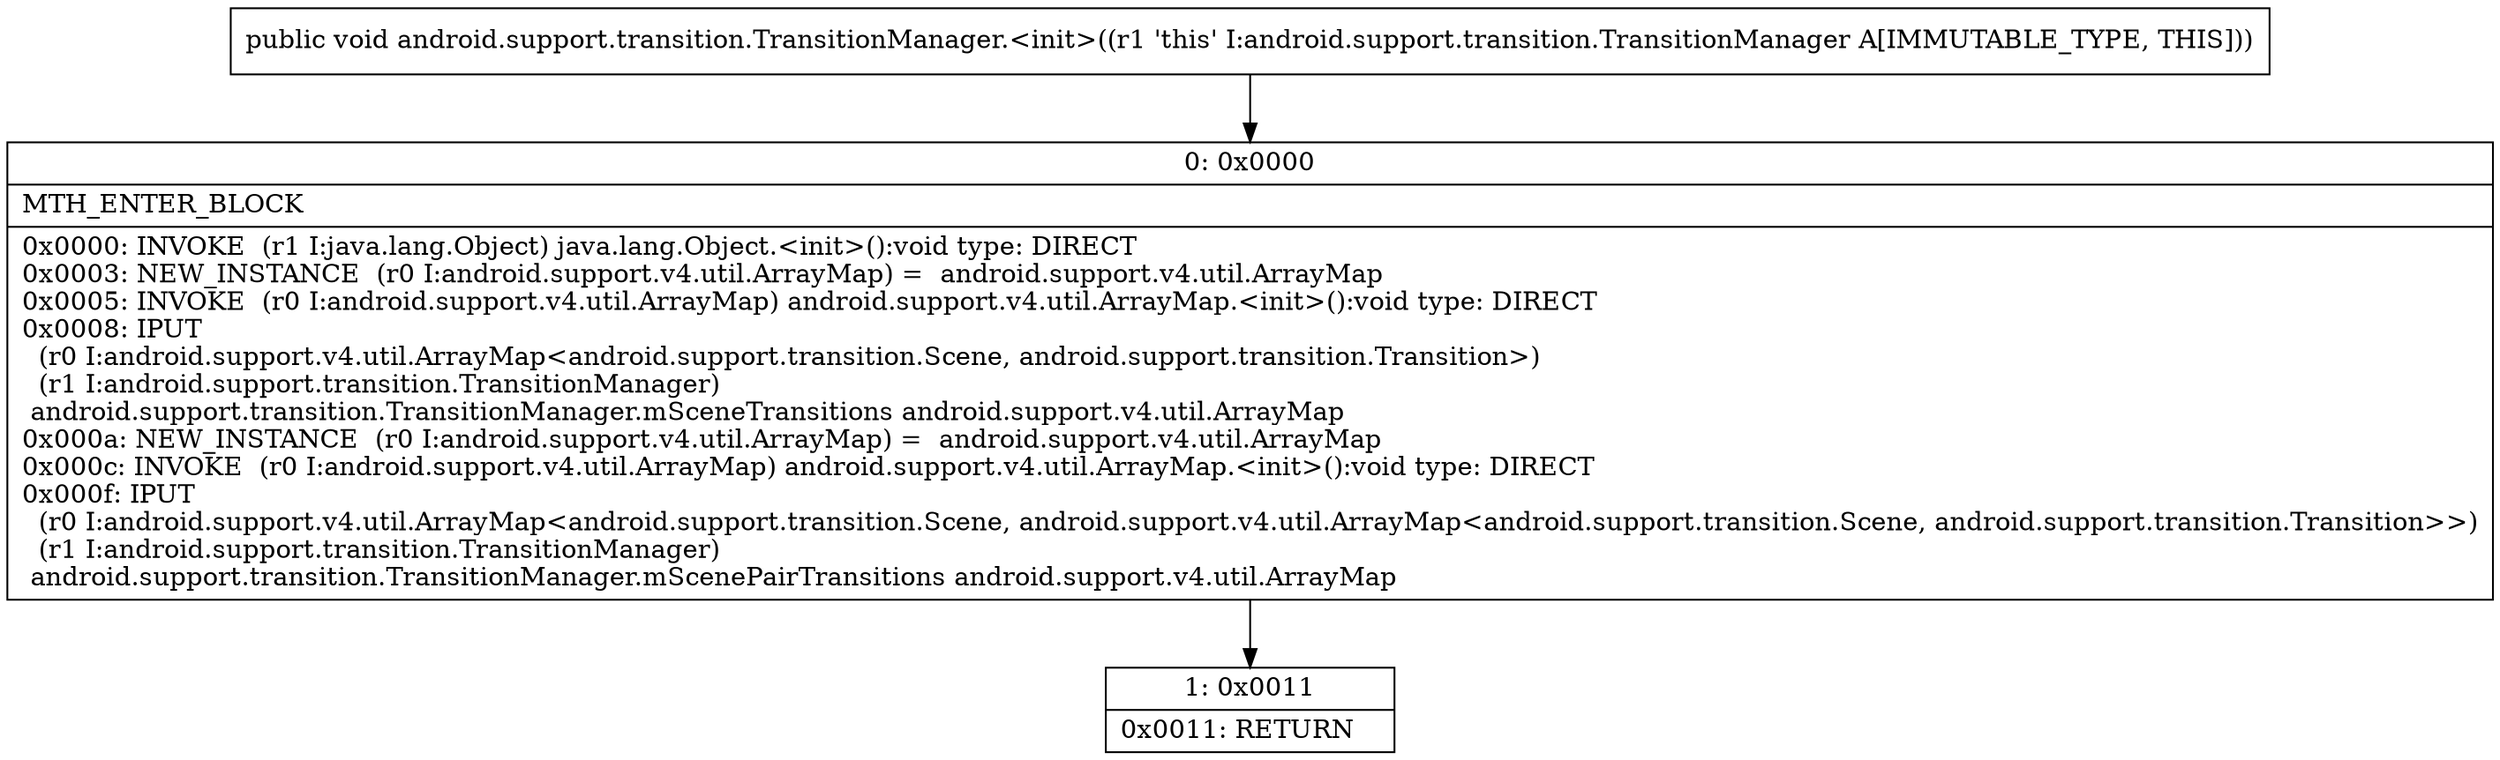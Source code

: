 digraph "CFG forandroid.support.transition.TransitionManager.\<init\>()V" {
Node_0 [shape=record,label="{0\:\ 0x0000|MTH_ENTER_BLOCK\l|0x0000: INVOKE  (r1 I:java.lang.Object) java.lang.Object.\<init\>():void type: DIRECT \l0x0003: NEW_INSTANCE  (r0 I:android.support.v4.util.ArrayMap) =  android.support.v4.util.ArrayMap \l0x0005: INVOKE  (r0 I:android.support.v4.util.ArrayMap) android.support.v4.util.ArrayMap.\<init\>():void type: DIRECT \l0x0008: IPUT  \l  (r0 I:android.support.v4.util.ArrayMap\<android.support.transition.Scene, android.support.transition.Transition\>)\l  (r1 I:android.support.transition.TransitionManager)\l android.support.transition.TransitionManager.mSceneTransitions android.support.v4.util.ArrayMap \l0x000a: NEW_INSTANCE  (r0 I:android.support.v4.util.ArrayMap) =  android.support.v4.util.ArrayMap \l0x000c: INVOKE  (r0 I:android.support.v4.util.ArrayMap) android.support.v4.util.ArrayMap.\<init\>():void type: DIRECT \l0x000f: IPUT  \l  (r0 I:android.support.v4.util.ArrayMap\<android.support.transition.Scene, android.support.v4.util.ArrayMap\<android.support.transition.Scene, android.support.transition.Transition\>\>)\l  (r1 I:android.support.transition.TransitionManager)\l android.support.transition.TransitionManager.mScenePairTransitions android.support.v4.util.ArrayMap \l}"];
Node_1 [shape=record,label="{1\:\ 0x0011|0x0011: RETURN   \l}"];
MethodNode[shape=record,label="{public void android.support.transition.TransitionManager.\<init\>((r1 'this' I:android.support.transition.TransitionManager A[IMMUTABLE_TYPE, THIS])) }"];
MethodNode -> Node_0;
Node_0 -> Node_1;
}

